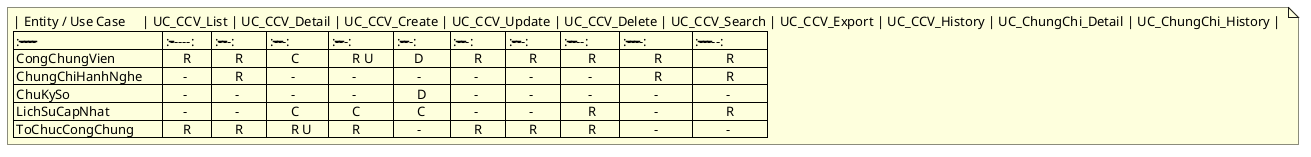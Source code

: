 @startuml CRUD_Matrix
note as CRUD_Matrix
| Entity / Use Case     | UC_CCV_List | UC_CCV_Detail | UC_CCV_Create | UC_CCV_Update | UC_CCV_Delete | UC_CCV_Search | UC_CCV_Export | UC_CCV_History | UC_ChungChi_Detail | UC_ChungChi_History | 
| :-------------------- | :---------: | :-----------: | :-----------: | :-----------: | :-----------: | :-----------: | :-----------: | :------------: | :----------------: | :-----------------: |
| CongChungVien         |      R      |       R       |       C       |       R U      |      D       |       R       |       R       |        R       |          R         |          R          |
| ChungChiHanhNghe      |      -      |       R       |       -       |       -       |       -       |       -       |       -       |        -       |          R         |          R          |
| ChuKySo               |      -      |       -       |       -       |       -       |       D       |       -       |       -       |        -       |          -         |          -          |
| LichSuCapNhat         |      -      |       -       |       C       |       C       |       C       |       -       |       -       |        R       |          -         |          R          |
| ToChucCongChung       |      R      |       R       |       R U     |       R       |       -       |       R       |       R       |        R       |          -         |          -          |
end note
@enduml
